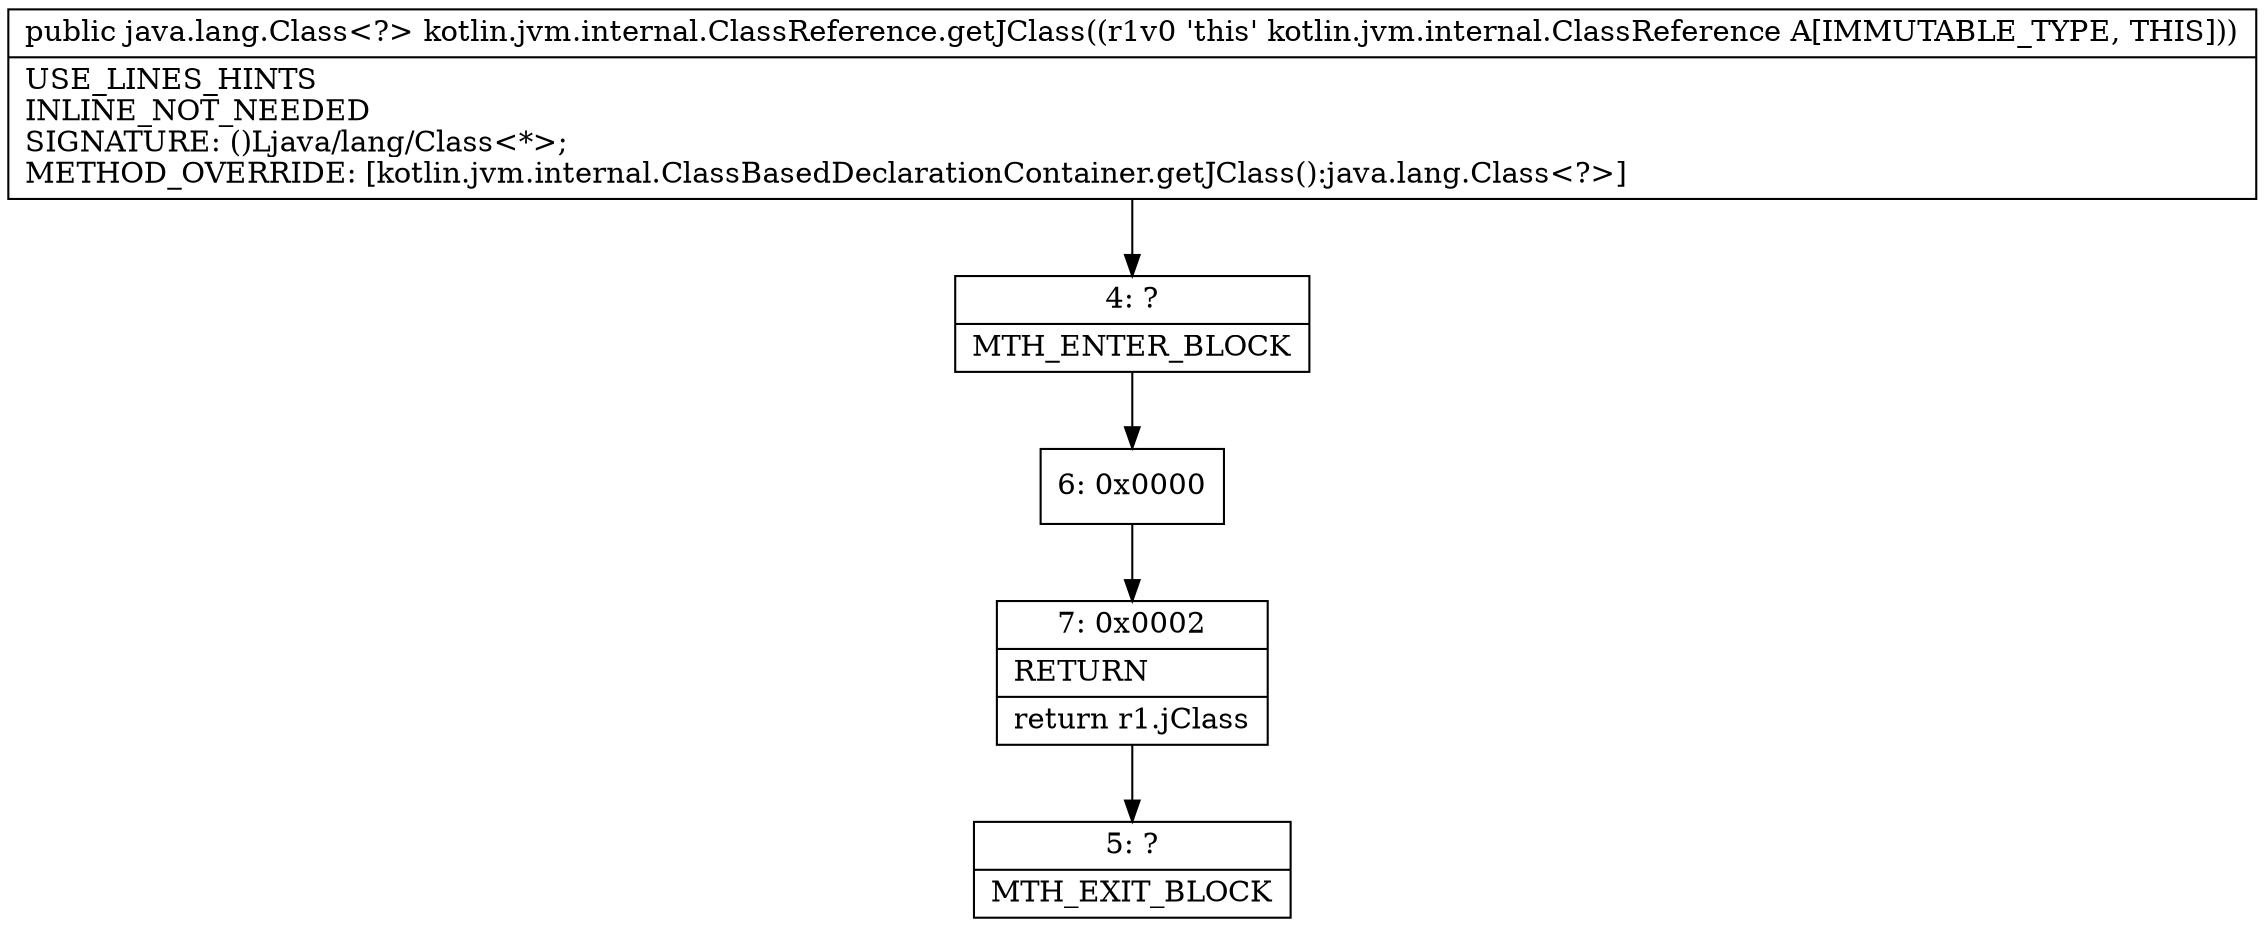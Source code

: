 digraph "CFG forkotlin.jvm.internal.ClassReference.getJClass()Ljava\/lang\/Class;" {
Node_4 [shape=record,label="{4\:\ ?|MTH_ENTER_BLOCK\l}"];
Node_6 [shape=record,label="{6\:\ 0x0000}"];
Node_7 [shape=record,label="{7\:\ 0x0002|RETURN\l|return r1.jClass\l}"];
Node_5 [shape=record,label="{5\:\ ?|MTH_EXIT_BLOCK\l}"];
MethodNode[shape=record,label="{public java.lang.Class\<?\> kotlin.jvm.internal.ClassReference.getJClass((r1v0 'this' kotlin.jvm.internal.ClassReference A[IMMUTABLE_TYPE, THIS]))  | USE_LINES_HINTS\lINLINE_NOT_NEEDED\lSIGNATURE: ()Ljava\/lang\/Class\<*\>;\lMETHOD_OVERRIDE: [kotlin.jvm.internal.ClassBasedDeclarationContainer.getJClass():java.lang.Class\<?\>]\l}"];
MethodNode -> Node_4;Node_4 -> Node_6;
Node_6 -> Node_7;
Node_7 -> Node_5;
}

